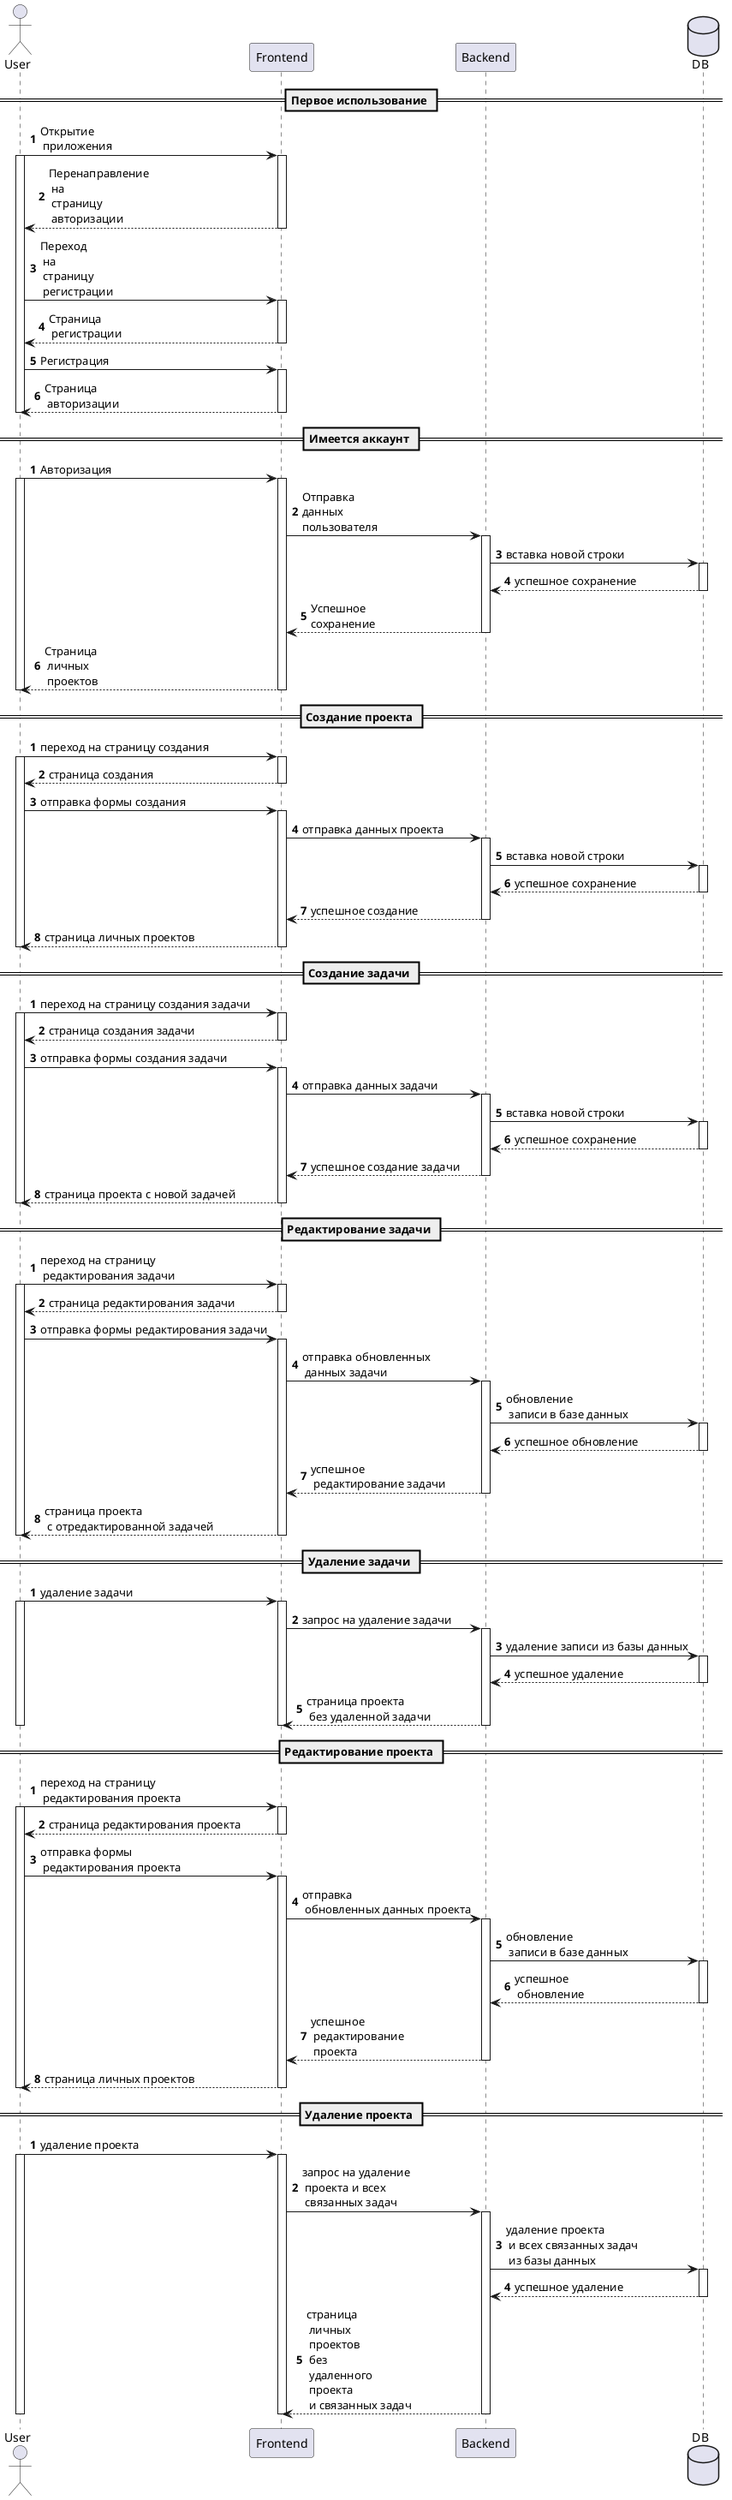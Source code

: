 @startuml
autonumber

actor User as u
participant Frontend as f
participant Backend as b
database DB as d

== Первое использование ==
u->f : Открытие \n приложения
activate u
activate f
return Перенаправление\n на\n страницу\n авторизации

u->f : Переход\n на\n страницу\n регистрации
activate f
return Страница\n регистрации

u->f : Регистрация
activate f
return Страница\n авторизации




deactivate u
deactivate f
deactivate b


autonumber
== Имеется аккаунт ==

u->f: Авторизация
activate u
activate f
f->b: Отправка\nданных\nпользователя
activate b
b->d: вставка новой строки
activate d
return успешное сохранение
return Успешное\nсохранение
return Страница\n личных\n проектов


deactivate u
deactivate f
deactivate b

autonumber
== Создание проекта ==


u->f: переход на страницу создания
activate u
activate f
return страница создания

u->f: отправка формы создания
activate f
f->b: отправка данных проекта
activate b
b->d: вставка новой строки
activate d
return успешное сохранение
return успешное создание
return страница личных проектов

deactivate u
deactivate f
deactivate b


autonumber

== Создание задачи ==

u->f: переход на страницу создания задачи
activate u
activate f
return страница создания задачи

u->f: отправка формы создания задачи
activate f
f->b: отправка данных задачи
activate b
b->d: вставка новой строки
activate d
return успешное сохранение
return успешное создание задачи
return страница проекта с новой задачей

deactivate u
deactivate f
deactivate b


autonumber
== Редактирование задачи ==

u->f: переход на страницу\n редактирования задачи
activate u
activate f
return страница редактирования задачи

u->f: отправка формы редактирования задачи
activate f
f->b: отправка обновленных\n данных задачи
activate b
b->d: обновление\n записи в базе данных
activate d
return успешное обновление
return успешное\n редактирование задачи
return страница проекта\n с отредактированной задачей

deactivate u
deactivate f
deactivate b


autonumber
== Удаление задачи ==

u->f: удаление задачи
activate u
activate f
f->b: запрос на удаление задачи
activate b
b->d: удаление записи из базы данных
activate d
return успешное удаление
return страница проекта\n без удаленной задачи

deactivate u
deactivate f
deactivate b


autonumber
== Редактирование проекта ==

u->f: переход на страницу\n редактирования проекта
activate u
activate f
return страница редактирования проекта

u->f: отправка формы\n редактирования проекта
activate f
f->b: отправка\n обновленных данных проекта
activate b
b->d: обновление\n записи в базе данных
activate d
return успешное\n обновление
return успешное\n редактирование\n проекта
return страница личных проектов

deactivate u
deactivate f
deactivate b


autonumber
== Удаление проекта ==

u->f: удаление проекта
activate u
activate f
f->b: запрос на удаление\n проекта и всех\n связанных задач
activate b
b->d: удаление проекта\n и всех связанных задач\n из базы данных
activate d
return успешное удаление
return страница\n личных\n проектов\n без\n удаленного\n проекта\n и связанных задач

deactivate u
deactivate f
deactivate b


@enduml